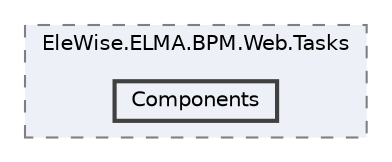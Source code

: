 digraph "Web/Modules/EleWise.ELMA.BPM.Web.Tasks/Components"
{
 // LATEX_PDF_SIZE
  bgcolor="transparent";
  edge [fontname=Helvetica,fontsize=10,labelfontname=Helvetica,labelfontsize=10];
  node [fontname=Helvetica,fontsize=10,shape=box,height=0.2,width=0.4];
  compound=true
  subgraph clusterdir_1d0f0d3749a24cb4c9681cc2d6790b0d {
    graph [ bgcolor="#edf0f7", pencolor="grey50", label="EleWise.ELMA.BPM.Web.Tasks", fontname=Helvetica,fontsize=10 style="filled,dashed", URL="dir_1d0f0d3749a24cb4c9681cc2d6790b0d.html",tooltip=""]
  dir_c88b2cc2f037ed0f2326799abaa25a97 [label="Components", fillcolor="#edf0f7", color="grey25", style="filled,bold", URL="dir_c88b2cc2f037ed0f2326799abaa25a97.html",tooltip=""];
  }
}
